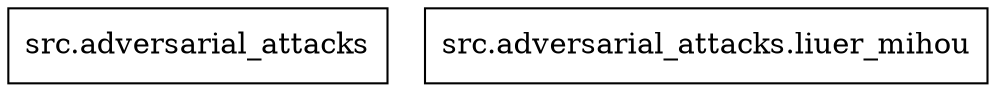 digraph "packages_adversarial_attacks" {
rankdir=BT
charset="utf-8"
"src.adversarial_attacks" [color="black", label=<src.adversarial_attacks>, shape="box", style="solid"];
"src.adversarial_attacks.liuer_mihou" [color="black", label=<src.adversarial_attacks.liuer_mihou>, shape="box", style="solid"];
}
